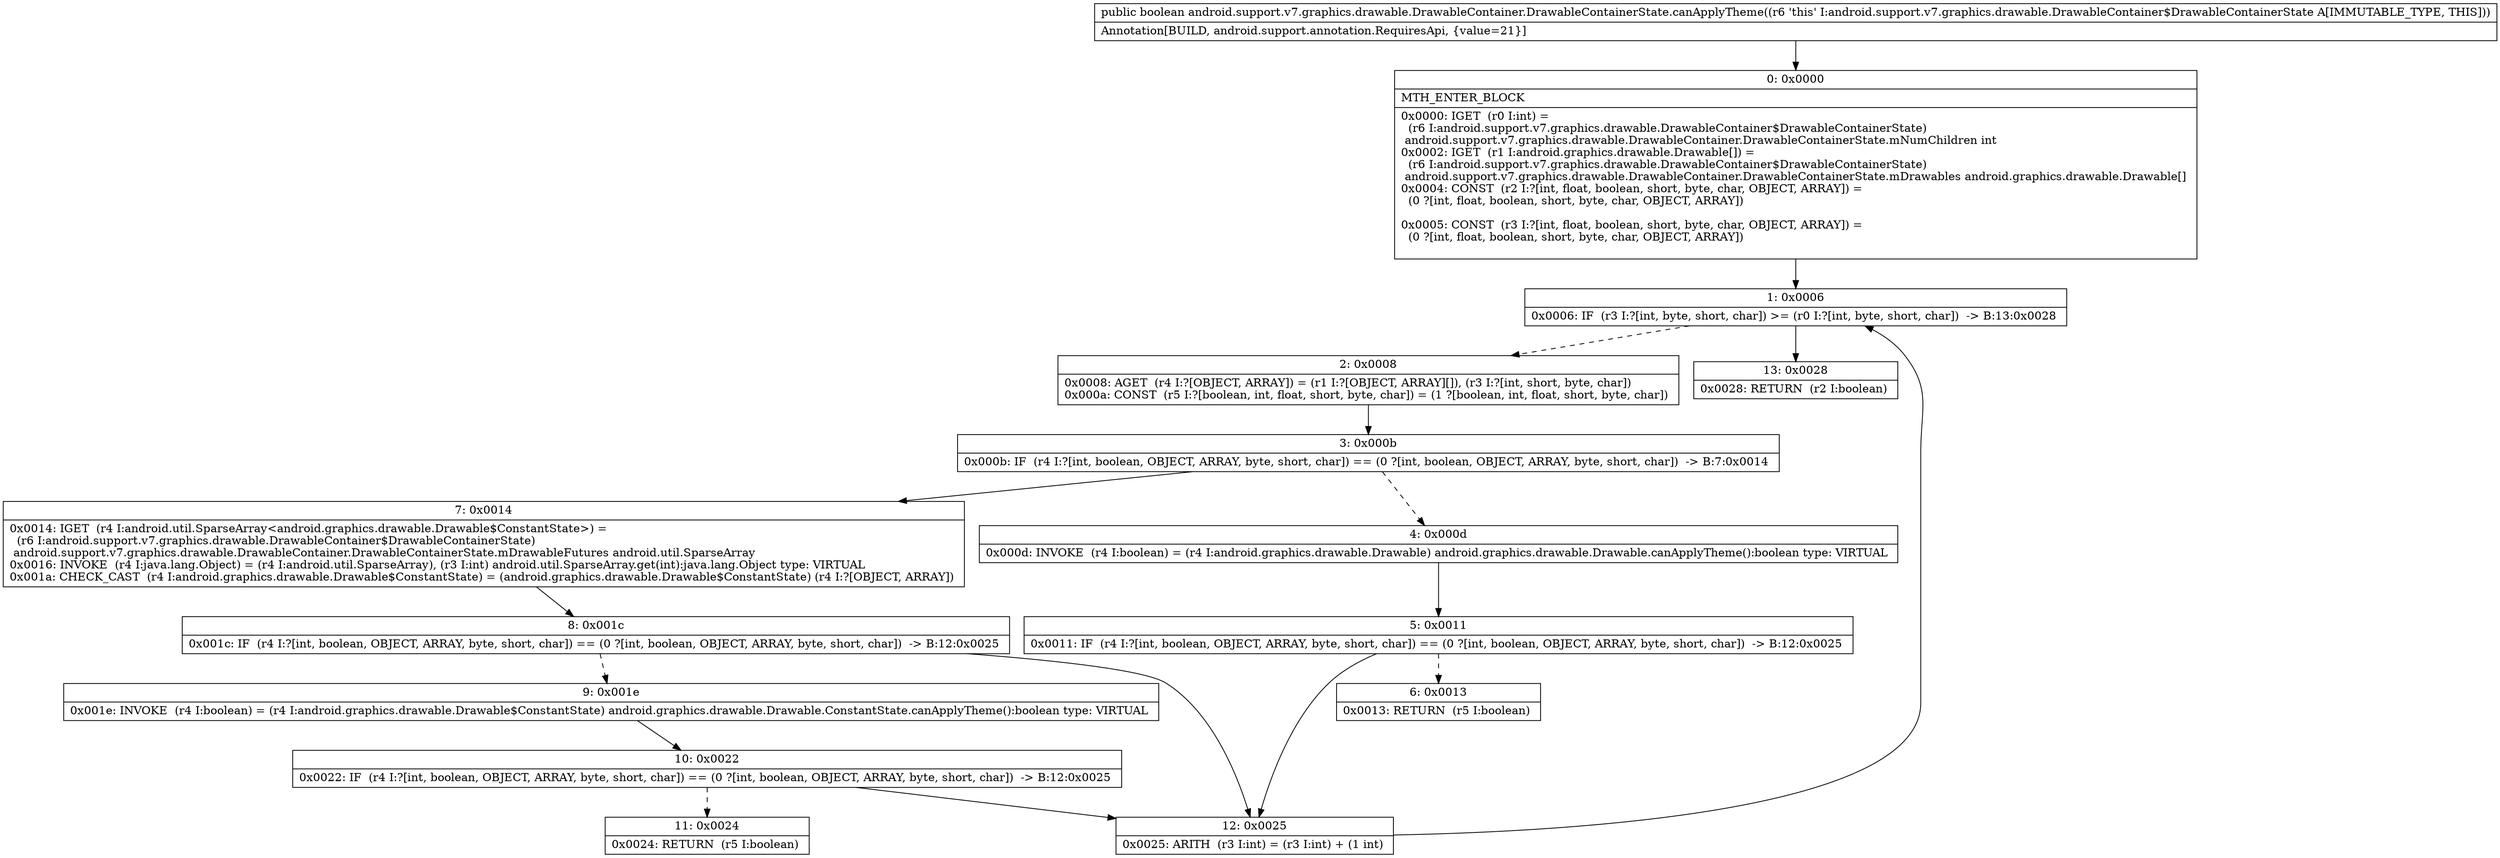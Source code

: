 digraph "CFG forandroid.support.v7.graphics.drawable.DrawableContainer.DrawableContainerState.canApplyTheme()Z" {
Node_0 [shape=record,label="{0\:\ 0x0000|MTH_ENTER_BLOCK\l|0x0000: IGET  (r0 I:int) = \l  (r6 I:android.support.v7.graphics.drawable.DrawableContainer$DrawableContainerState)\l android.support.v7.graphics.drawable.DrawableContainer.DrawableContainerState.mNumChildren int \l0x0002: IGET  (r1 I:android.graphics.drawable.Drawable[]) = \l  (r6 I:android.support.v7.graphics.drawable.DrawableContainer$DrawableContainerState)\l android.support.v7.graphics.drawable.DrawableContainer.DrawableContainerState.mDrawables android.graphics.drawable.Drawable[] \l0x0004: CONST  (r2 I:?[int, float, boolean, short, byte, char, OBJECT, ARRAY]) = \l  (0 ?[int, float, boolean, short, byte, char, OBJECT, ARRAY])\l \l0x0005: CONST  (r3 I:?[int, float, boolean, short, byte, char, OBJECT, ARRAY]) = \l  (0 ?[int, float, boolean, short, byte, char, OBJECT, ARRAY])\l \l}"];
Node_1 [shape=record,label="{1\:\ 0x0006|0x0006: IF  (r3 I:?[int, byte, short, char]) \>= (r0 I:?[int, byte, short, char])  \-\> B:13:0x0028 \l}"];
Node_2 [shape=record,label="{2\:\ 0x0008|0x0008: AGET  (r4 I:?[OBJECT, ARRAY]) = (r1 I:?[OBJECT, ARRAY][]), (r3 I:?[int, short, byte, char]) \l0x000a: CONST  (r5 I:?[boolean, int, float, short, byte, char]) = (1 ?[boolean, int, float, short, byte, char]) \l}"];
Node_3 [shape=record,label="{3\:\ 0x000b|0x000b: IF  (r4 I:?[int, boolean, OBJECT, ARRAY, byte, short, char]) == (0 ?[int, boolean, OBJECT, ARRAY, byte, short, char])  \-\> B:7:0x0014 \l}"];
Node_4 [shape=record,label="{4\:\ 0x000d|0x000d: INVOKE  (r4 I:boolean) = (r4 I:android.graphics.drawable.Drawable) android.graphics.drawable.Drawable.canApplyTheme():boolean type: VIRTUAL \l}"];
Node_5 [shape=record,label="{5\:\ 0x0011|0x0011: IF  (r4 I:?[int, boolean, OBJECT, ARRAY, byte, short, char]) == (0 ?[int, boolean, OBJECT, ARRAY, byte, short, char])  \-\> B:12:0x0025 \l}"];
Node_6 [shape=record,label="{6\:\ 0x0013|0x0013: RETURN  (r5 I:boolean) \l}"];
Node_7 [shape=record,label="{7\:\ 0x0014|0x0014: IGET  (r4 I:android.util.SparseArray\<android.graphics.drawable.Drawable$ConstantState\>) = \l  (r6 I:android.support.v7.graphics.drawable.DrawableContainer$DrawableContainerState)\l android.support.v7.graphics.drawable.DrawableContainer.DrawableContainerState.mDrawableFutures android.util.SparseArray \l0x0016: INVOKE  (r4 I:java.lang.Object) = (r4 I:android.util.SparseArray), (r3 I:int) android.util.SparseArray.get(int):java.lang.Object type: VIRTUAL \l0x001a: CHECK_CAST  (r4 I:android.graphics.drawable.Drawable$ConstantState) = (android.graphics.drawable.Drawable$ConstantState) (r4 I:?[OBJECT, ARRAY]) \l}"];
Node_8 [shape=record,label="{8\:\ 0x001c|0x001c: IF  (r4 I:?[int, boolean, OBJECT, ARRAY, byte, short, char]) == (0 ?[int, boolean, OBJECT, ARRAY, byte, short, char])  \-\> B:12:0x0025 \l}"];
Node_9 [shape=record,label="{9\:\ 0x001e|0x001e: INVOKE  (r4 I:boolean) = (r4 I:android.graphics.drawable.Drawable$ConstantState) android.graphics.drawable.Drawable.ConstantState.canApplyTheme():boolean type: VIRTUAL \l}"];
Node_10 [shape=record,label="{10\:\ 0x0022|0x0022: IF  (r4 I:?[int, boolean, OBJECT, ARRAY, byte, short, char]) == (0 ?[int, boolean, OBJECT, ARRAY, byte, short, char])  \-\> B:12:0x0025 \l}"];
Node_11 [shape=record,label="{11\:\ 0x0024|0x0024: RETURN  (r5 I:boolean) \l}"];
Node_12 [shape=record,label="{12\:\ 0x0025|0x0025: ARITH  (r3 I:int) = (r3 I:int) + (1 int) \l}"];
Node_13 [shape=record,label="{13\:\ 0x0028|0x0028: RETURN  (r2 I:boolean) \l}"];
MethodNode[shape=record,label="{public boolean android.support.v7.graphics.drawable.DrawableContainer.DrawableContainerState.canApplyTheme((r6 'this' I:android.support.v7.graphics.drawable.DrawableContainer$DrawableContainerState A[IMMUTABLE_TYPE, THIS]))  | Annotation[BUILD, android.support.annotation.RequiresApi, \{value=21\}]\l}"];
MethodNode -> Node_0;
Node_0 -> Node_1;
Node_1 -> Node_2[style=dashed];
Node_1 -> Node_13;
Node_2 -> Node_3;
Node_3 -> Node_4[style=dashed];
Node_3 -> Node_7;
Node_4 -> Node_5;
Node_5 -> Node_6[style=dashed];
Node_5 -> Node_12;
Node_7 -> Node_8;
Node_8 -> Node_9[style=dashed];
Node_8 -> Node_12;
Node_9 -> Node_10;
Node_10 -> Node_11[style=dashed];
Node_10 -> Node_12;
Node_12 -> Node_1;
}

